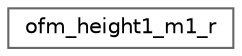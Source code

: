 digraph "Graphical Class Hierarchy"
{
 // LATEX_PDF_SIZE
  bgcolor="transparent";
  edge [fontname=Helvetica,fontsize=10,labelfontname=Helvetica,labelfontsize=10];
  node [fontname=Helvetica,fontsize=10,shape=box,height=0.2,width=0.4];
  rankdir="LR";
  Node0 [id="Node000000",label="ofm_height1_m1_r",height=0.2,width=0.4,color="grey40", fillcolor="white", style="filled",URL="$structofm__height1__m1__r.html",tooltip=" "];
}

